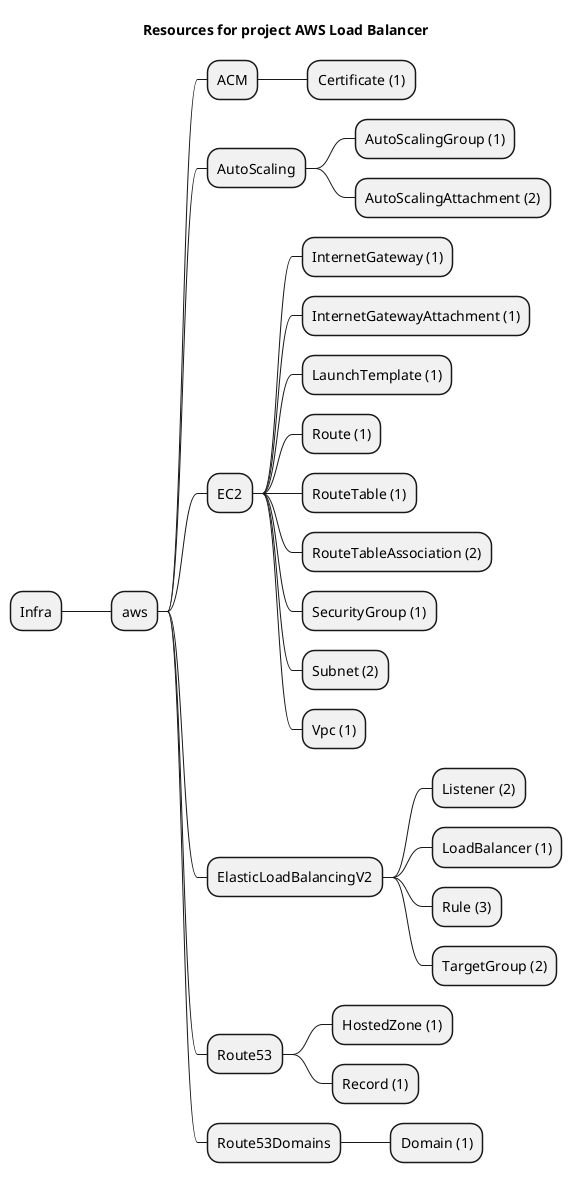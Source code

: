 @startmindmap
title Resources for project AWS Load Balancer
skinparam monochrome true
+ Infra
++ aws
+++ ACM
++++ Certificate (1)
+++ AutoScaling
++++ AutoScalingGroup (1)
++++ AutoScalingAttachment (2)
+++ EC2
++++ InternetGateway (1)
++++ InternetGatewayAttachment (1)
++++ LaunchTemplate (1)
++++ Route (1)
++++ RouteTable (1)
++++ RouteTableAssociation (2)
++++ SecurityGroup (1)
++++ Subnet (2)
++++ Vpc (1)
+++ ElasticLoadBalancingV2
++++ Listener (2)
++++ LoadBalancer (1)
++++ Rule (3)
++++ TargetGroup (2)
+++ Route53
++++ HostedZone (1)
++++ Record (1)
+++ Route53Domains
++++ Domain (1)
@endmindmap